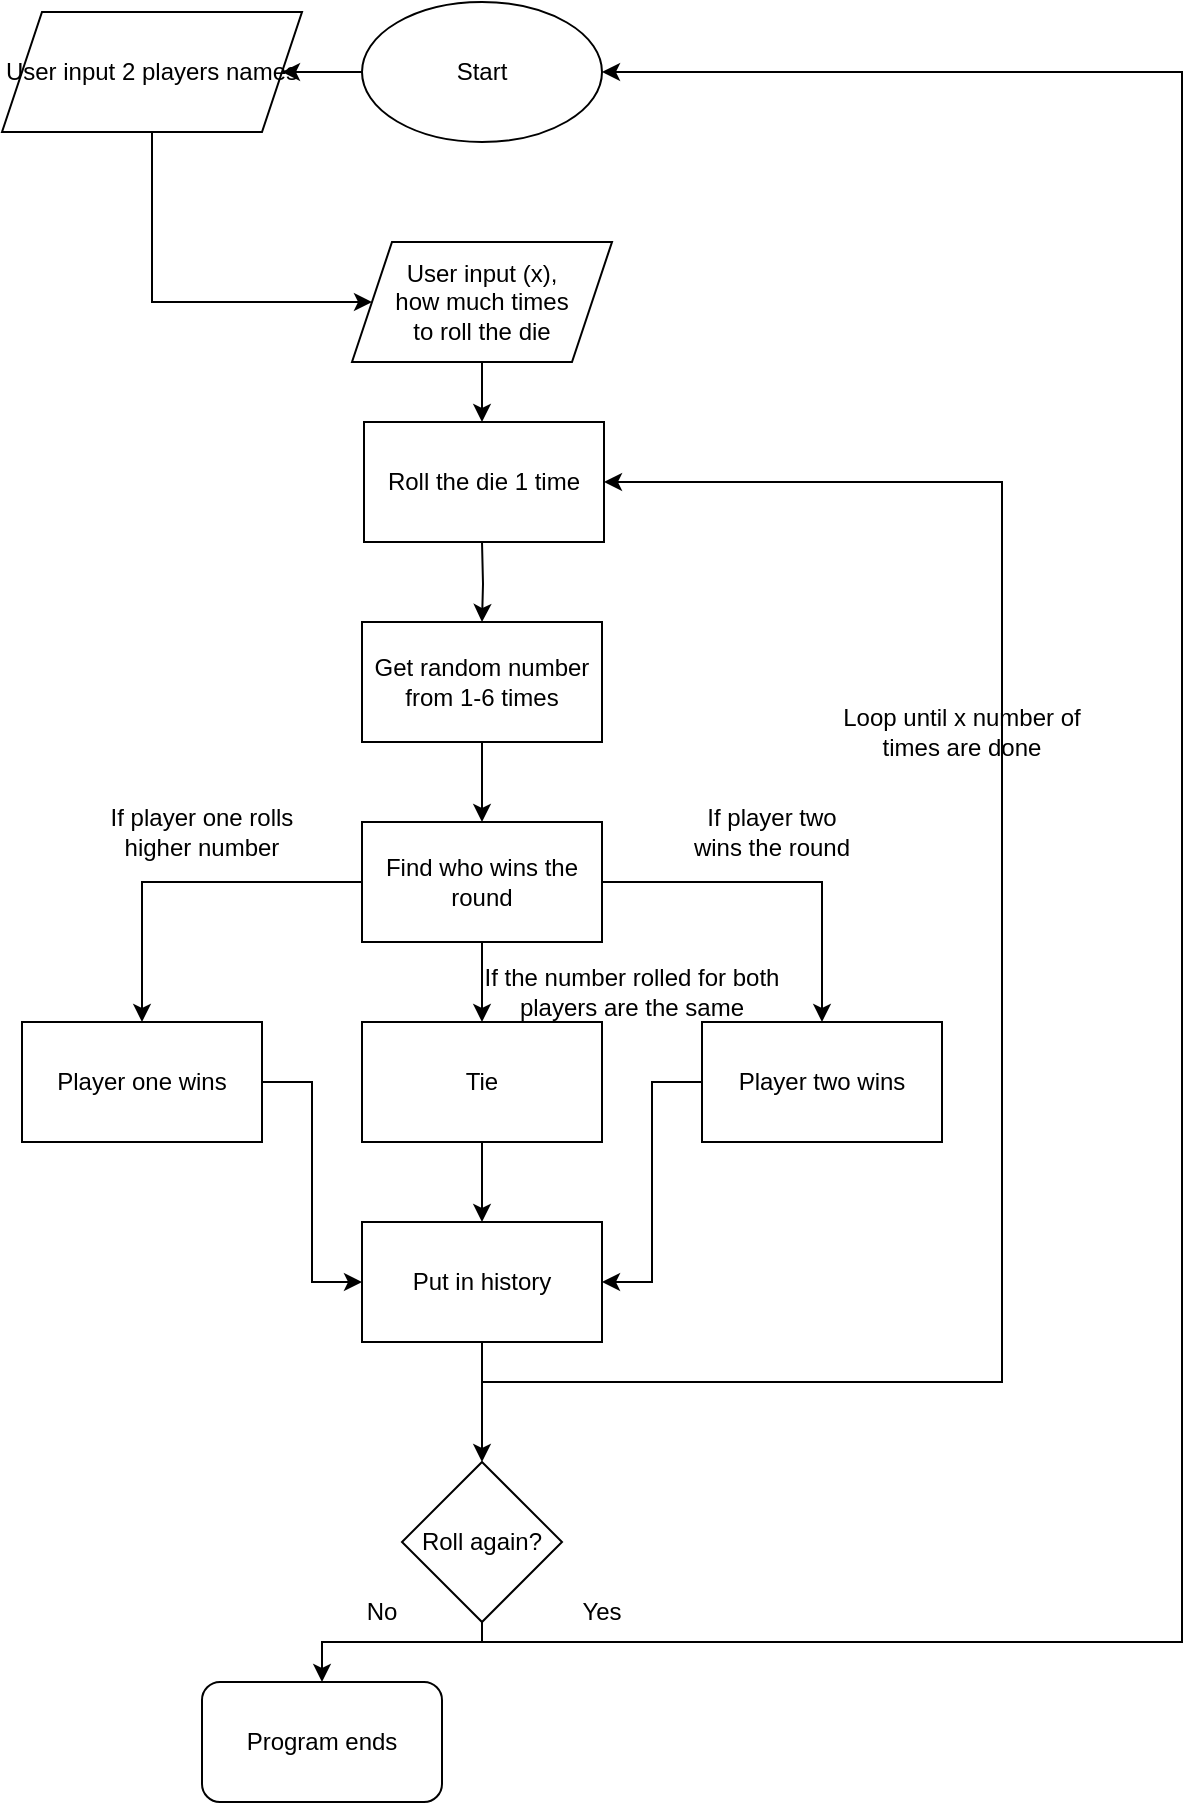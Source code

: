 <mxfile version="20.8.19" type="github">
  <diagram name="Page-1" id="LHVJli9EyM4RDbWxlGZa">
    <mxGraphModel dx="1674" dy="782" grid="1" gridSize="10" guides="1" tooltips="1" connect="1" arrows="1" fold="1" page="1" pageScale="1" pageWidth="850" pageHeight="1100" math="0" shadow="0">
      <root>
        <mxCell id="0" />
        <mxCell id="1" parent="0" />
        <mxCell id="Q30V-i4xOZ85btC580vH-4" style="edgeStyle=orthogonalEdgeStyle;rounded=0;orthogonalLoop=1;jettySize=auto;html=1;entryX=1;entryY=0.5;entryDx=0;entryDy=0;" edge="1" parent="1" source="SW4wqdJ035JR8D7hqYMv-1" target="Q30V-i4xOZ85btC580vH-3">
          <mxGeometry relative="1" as="geometry" />
        </mxCell>
        <mxCell id="SW4wqdJ035JR8D7hqYMv-1" value="Start" style="ellipse;whiteSpace=wrap;html=1;" parent="1" vertex="1">
          <mxGeometry x="360" y="30" width="120" height="70" as="geometry" />
        </mxCell>
        <mxCell id="SW4wqdJ035JR8D7hqYMv-3" style="edgeStyle=orthogonalEdgeStyle;rounded=0;orthogonalLoop=1;jettySize=auto;html=1;exitX=0.5;exitY=1;exitDx=0;exitDy=0;" parent="1" source="SW4wqdJ035JR8D7hqYMv-1" target="SW4wqdJ035JR8D7hqYMv-1" edge="1">
          <mxGeometry relative="1" as="geometry" />
        </mxCell>
        <mxCell id="eJ5B7BTrzgFZ4jntYnwP-3" value="" style="edgeStyle=orthogonalEdgeStyle;rounded=0;orthogonalLoop=1;jettySize=auto;html=1;" parent="1" target="eJ5B7BTrzgFZ4jntYnwP-2" edge="1">
          <mxGeometry relative="1" as="geometry">
            <mxPoint x="420" y="300" as="sourcePoint" />
          </mxGeometry>
        </mxCell>
        <mxCell id="SW4wqdJ035JR8D7hqYMv-28" style="edgeStyle=orthogonalEdgeStyle;rounded=0;orthogonalLoop=1;jettySize=auto;html=1;entryX=0.5;entryY=0;entryDx=0;entryDy=0;" parent="1" source="SW4wqdJ035JR8D7hqYMv-23" edge="1">
          <mxGeometry relative="1" as="geometry">
            <mxPoint x="420" y="240" as="targetPoint" />
          </mxGeometry>
        </mxCell>
        <mxCell id="SW4wqdJ035JR8D7hqYMv-23" value="&lt;div&gt;User input (x),&lt;/div&gt;&lt;div&gt;how much times&lt;/div&gt;&lt;div&gt;to roll the die&lt;/div&gt;" style="shape=parallelogram;perimeter=parallelogramPerimeter;whiteSpace=wrap;html=1;fixedSize=1;rounded=0;" parent="1" vertex="1">
          <mxGeometry x="355" y="150" width="130" height="60" as="geometry" />
        </mxCell>
        <mxCell id="SW4wqdJ035JR8D7hqYMv-35" value="" style="edgeStyle=orthogonalEdgeStyle;rounded=0;orthogonalLoop=1;jettySize=auto;html=1;" parent="1" source="SW4wqdJ035JR8D7hqYMv-26" target="SW4wqdJ035JR8D7hqYMv-34" edge="1">
          <mxGeometry relative="1" as="geometry" />
        </mxCell>
        <mxCell id="SW4wqdJ035JR8D7hqYMv-26" value="Tie" style="rounded=0;whiteSpace=wrap;html=1;" parent="1" vertex="1">
          <mxGeometry x="360" y="540" width="120" height="60" as="geometry" />
        </mxCell>
        <mxCell id="SW4wqdJ035JR8D7hqYMv-44" value="" style="edgeStyle=orthogonalEdgeStyle;rounded=0;orthogonalLoop=1;jettySize=auto;html=1;entryX=1;entryY=0.5;entryDx=0;entryDy=0;" parent="1" source="SW4wqdJ035JR8D7hqYMv-29" target="SW4wqdJ035JR8D7hqYMv-34" edge="1">
          <mxGeometry relative="1" as="geometry">
            <mxPoint x="590" y="640" as="targetPoint" />
          </mxGeometry>
        </mxCell>
        <mxCell id="SW4wqdJ035JR8D7hqYMv-29" value="Player two wins" style="whiteSpace=wrap;html=1;rounded=0;" parent="1" vertex="1">
          <mxGeometry x="530" y="540" width="120" height="60" as="geometry" />
        </mxCell>
        <mxCell id="SW4wqdJ035JR8D7hqYMv-40" value="" style="edgeStyle=orthogonalEdgeStyle;rounded=0;orthogonalLoop=1;jettySize=auto;html=1;entryX=0;entryY=0.5;entryDx=0;entryDy=0;" parent="1" source="SW4wqdJ035JR8D7hqYMv-32" target="SW4wqdJ035JR8D7hqYMv-34" edge="1">
          <mxGeometry relative="1" as="geometry">
            <mxPoint x="250" y="640" as="targetPoint" />
          </mxGeometry>
        </mxCell>
        <mxCell id="SW4wqdJ035JR8D7hqYMv-32" value="Player one wins" style="whiteSpace=wrap;html=1;rounded=0;" parent="1" vertex="1">
          <mxGeometry x="190" y="540" width="120" height="60" as="geometry" />
        </mxCell>
        <mxCell id="Q30V-i4xOZ85btC580vH-12" style="edgeStyle=orthogonalEdgeStyle;rounded=0;orthogonalLoop=1;jettySize=auto;html=1;entryX=1;entryY=0.5;entryDx=0;entryDy=0;" edge="1" parent="1" source="SW4wqdJ035JR8D7hqYMv-34" target="Q30V-i4xOZ85btC580vH-9">
          <mxGeometry relative="1" as="geometry">
            <mxPoint x="420" y="740" as="targetPoint" />
            <Array as="points">
              <mxPoint x="420" y="720" />
              <mxPoint x="680" y="720" />
              <mxPoint x="680" y="270" />
            </Array>
          </mxGeometry>
        </mxCell>
        <mxCell id="Q30V-i4xOZ85btC580vH-14" style="edgeStyle=orthogonalEdgeStyle;rounded=0;orthogonalLoop=1;jettySize=auto;html=1;" edge="1" parent="1" source="SW4wqdJ035JR8D7hqYMv-34">
          <mxGeometry relative="1" as="geometry">
            <mxPoint x="420" y="760" as="targetPoint" />
          </mxGeometry>
        </mxCell>
        <mxCell id="SW4wqdJ035JR8D7hqYMv-34" value="Put in history" style="whiteSpace=wrap;html=1;rounded=0;" parent="1" vertex="1">
          <mxGeometry x="360" y="640" width="120" height="60" as="geometry" />
        </mxCell>
        <mxCell id="SW4wqdJ035JR8D7hqYMv-66" style="edgeStyle=orthogonalEdgeStyle;rounded=0;orthogonalLoop=1;jettySize=auto;html=1;" parent="1" edge="1">
          <mxGeometry relative="1" as="geometry">
            <mxPoint x="340" y="870" as="targetPoint" />
            <mxPoint x="420" y="820" as="sourcePoint" />
            <Array as="points">
              <mxPoint x="420" y="850" />
              <mxPoint x="340" y="850" />
            </Array>
          </mxGeometry>
        </mxCell>
        <mxCell id="eJ5B7BTrzgFZ4jntYnwP-13" style="edgeStyle=orthogonalEdgeStyle;rounded=0;orthogonalLoop=1;jettySize=auto;html=1;entryX=1;entryY=0.5;entryDx=0;entryDy=0;" parent="1" target="SW4wqdJ035JR8D7hqYMv-1" edge="1">
          <mxGeometry relative="1" as="geometry">
            <mxPoint x="640" y="60" as="targetPoint" />
            <mxPoint x="420" y="850" as="sourcePoint" />
            <Array as="points">
              <mxPoint x="420" y="850" />
              <mxPoint x="770" y="850" />
              <mxPoint x="770" y="65" />
            </Array>
          </mxGeometry>
        </mxCell>
        <mxCell id="SW4wqdJ035JR8D7hqYMv-68" value="Roll again?" style="rhombus;whiteSpace=wrap;html=1;rounded=0;" parent="1" vertex="1">
          <mxGeometry x="380" y="760" width="80" height="80" as="geometry" />
        </mxCell>
        <mxCell id="SW4wqdJ035JR8D7hqYMv-70" value="Yes" style="text;strokeColor=none;align=center;fillColor=none;html=1;verticalAlign=middle;whiteSpace=wrap;rounded=0;" parent="1" vertex="1">
          <mxGeometry x="450" y="820" width="60" height="30" as="geometry" />
        </mxCell>
        <mxCell id="SW4wqdJ035JR8D7hqYMv-71" value="No" style="text;strokeColor=none;align=center;fillColor=none;html=1;verticalAlign=middle;whiteSpace=wrap;rounded=0;" parent="1" vertex="1">
          <mxGeometry x="340" y="820" width="60" height="30" as="geometry" />
        </mxCell>
        <mxCell id="SW4wqdJ035JR8D7hqYMv-73" value="Program ends" style="rounded=1;whiteSpace=wrap;html=1;" parent="1" vertex="1">
          <mxGeometry x="280" y="870" width="120" height="60" as="geometry" />
        </mxCell>
        <mxCell id="eJ5B7BTrzgFZ4jntYnwP-5" style="edgeStyle=orthogonalEdgeStyle;rounded=0;orthogonalLoop=1;jettySize=auto;html=1;" parent="1" source="eJ5B7BTrzgFZ4jntYnwP-2" edge="1">
          <mxGeometry relative="1" as="geometry">
            <mxPoint x="420" y="440" as="targetPoint" />
          </mxGeometry>
        </mxCell>
        <mxCell id="eJ5B7BTrzgFZ4jntYnwP-2" value="&lt;div&gt;Get random number&lt;/div&gt;&lt;div&gt;from 1-6 times&lt;br&gt;&lt;/div&gt;" style="rounded=0;whiteSpace=wrap;html=1;" parent="1" vertex="1">
          <mxGeometry x="360" y="340" width="120" height="60" as="geometry" />
        </mxCell>
        <mxCell id="eJ5B7BTrzgFZ4jntYnwP-9" style="edgeStyle=orthogonalEdgeStyle;rounded=0;orthogonalLoop=1;jettySize=auto;html=1;entryX=0.5;entryY=0;entryDx=0;entryDy=0;" parent="1" source="eJ5B7BTrzgFZ4jntYnwP-8" target="SW4wqdJ035JR8D7hqYMv-26" edge="1">
          <mxGeometry relative="1" as="geometry" />
        </mxCell>
        <mxCell id="eJ5B7BTrzgFZ4jntYnwP-10" style="edgeStyle=orthogonalEdgeStyle;rounded=0;orthogonalLoop=1;jettySize=auto;html=1;entryX=0.5;entryY=0;entryDx=0;entryDy=0;" parent="1" source="eJ5B7BTrzgFZ4jntYnwP-8" target="SW4wqdJ035JR8D7hqYMv-32" edge="1">
          <mxGeometry relative="1" as="geometry" />
        </mxCell>
        <mxCell id="eJ5B7BTrzgFZ4jntYnwP-11" style="edgeStyle=orthogonalEdgeStyle;rounded=0;orthogonalLoop=1;jettySize=auto;html=1;entryX=0.5;entryY=0;entryDx=0;entryDy=0;" parent="1" source="eJ5B7BTrzgFZ4jntYnwP-8" target="SW4wqdJ035JR8D7hqYMv-29" edge="1">
          <mxGeometry relative="1" as="geometry" />
        </mxCell>
        <mxCell id="eJ5B7BTrzgFZ4jntYnwP-8" value="Find who wins the round" style="rounded=0;whiteSpace=wrap;html=1;" parent="1" vertex="1">
          <mxGeometry x="360" y="440" width="120" height="60" as="geometry" />
        </mxCell>
        <mxCell id="Q30V-i4xOZ85btC580vH-5" style="edgeStyle=orthogonalEdgeStyle;rounded=0;orthogonalLoop=1;jettySize=auto;html=1;entryX=0;entryY=0.5;entryDx=0;entryDy=0;" edge="1" parent="1" source="Q30V-i4xOZ85btC580vH-3" target="SW4wqdJ035JR8D7hqYMv-23">
          <mxGeometry relative="1" as="geometry">
            <Array as="points">
              <mxPoint x="255" y="180" />
            </Array>
          </mxGeometry>
        </mxCell>
        <mxCell id="Q30V-i4xOZ85btC580vH-3" value="User input 2 players names" style="shape=parallelogram;perimeter=parallelogramPerimeter;whiteSpace=wrap;html=1;fixedSize=1;" vertex="1" parent="1">
          <mxGeometry x="180" y="35" width="150" height="60" as="geometry" />
        </mxCell>
        <mxCell id="Q30V-i4xOZ85btC580vH-6" value="If player one rolls higher number" style="text;strokeColor=none;align=center;fillColor=none;html=1;verticalAlign=middle;whiteSpace=wrap;rounded=0;" vertex="1" parent="1">
          <mxGeometry x="230" y="430" width="100" height="30" as="geometry" />
        </mxCell>
        <mxCell id="Q30V-i4xOZ85btC580vH-7" value="If player two wins the round" style="text;strokeColor=none;align=center;fillColor=none;html=1;verticalAlign=middle;whiteSpace=wrap;rounded=0;" vertex="1" parent="1">
          <mxGeometry x="520" y="430" width="90" height="30" as="geometry" />
        </mxCell>
        <mxCell id="Q30V-i4xOZ85btC580vH-8" value="If the number rolled for both players are the same" style="text;strokeColor=none;align=center;fillColor=none;html=1;verticalAlign=middle;whiteSpace=wrap;rounded=0;" vertex="1" parent="1">
          <mxGeometry x="420" y="510" width="150" height="30" as="geometry" />
        </mxCell>
        <mxCell id="Q30V-i4xOZ85btC580vH-9" value="Roll the die 1 time" style="rounded=0;whiteSpace=wrap;html=1;" vertex="1" parent="1">
          <mxGeometry x="361" y="240" width="120" height="60" as="geometry" />
        </mxCell>
        <mxCell id="Q30V-i4xOZ85btC580vH-13" value="Loop until x number of times are done" style="text;strokeColor=none;align=center;fillColor=none;html=1;verticalAlign=middle;whiteSpace=wrap;rounded=0;" vertex="1" parent="1">
          <mxGeometry x="590" y="380" width="140" height="30" as="geometry" />
        </mxCell>
      </root>
    </mxGraphModel>
  </diagram>
</mxfile>
